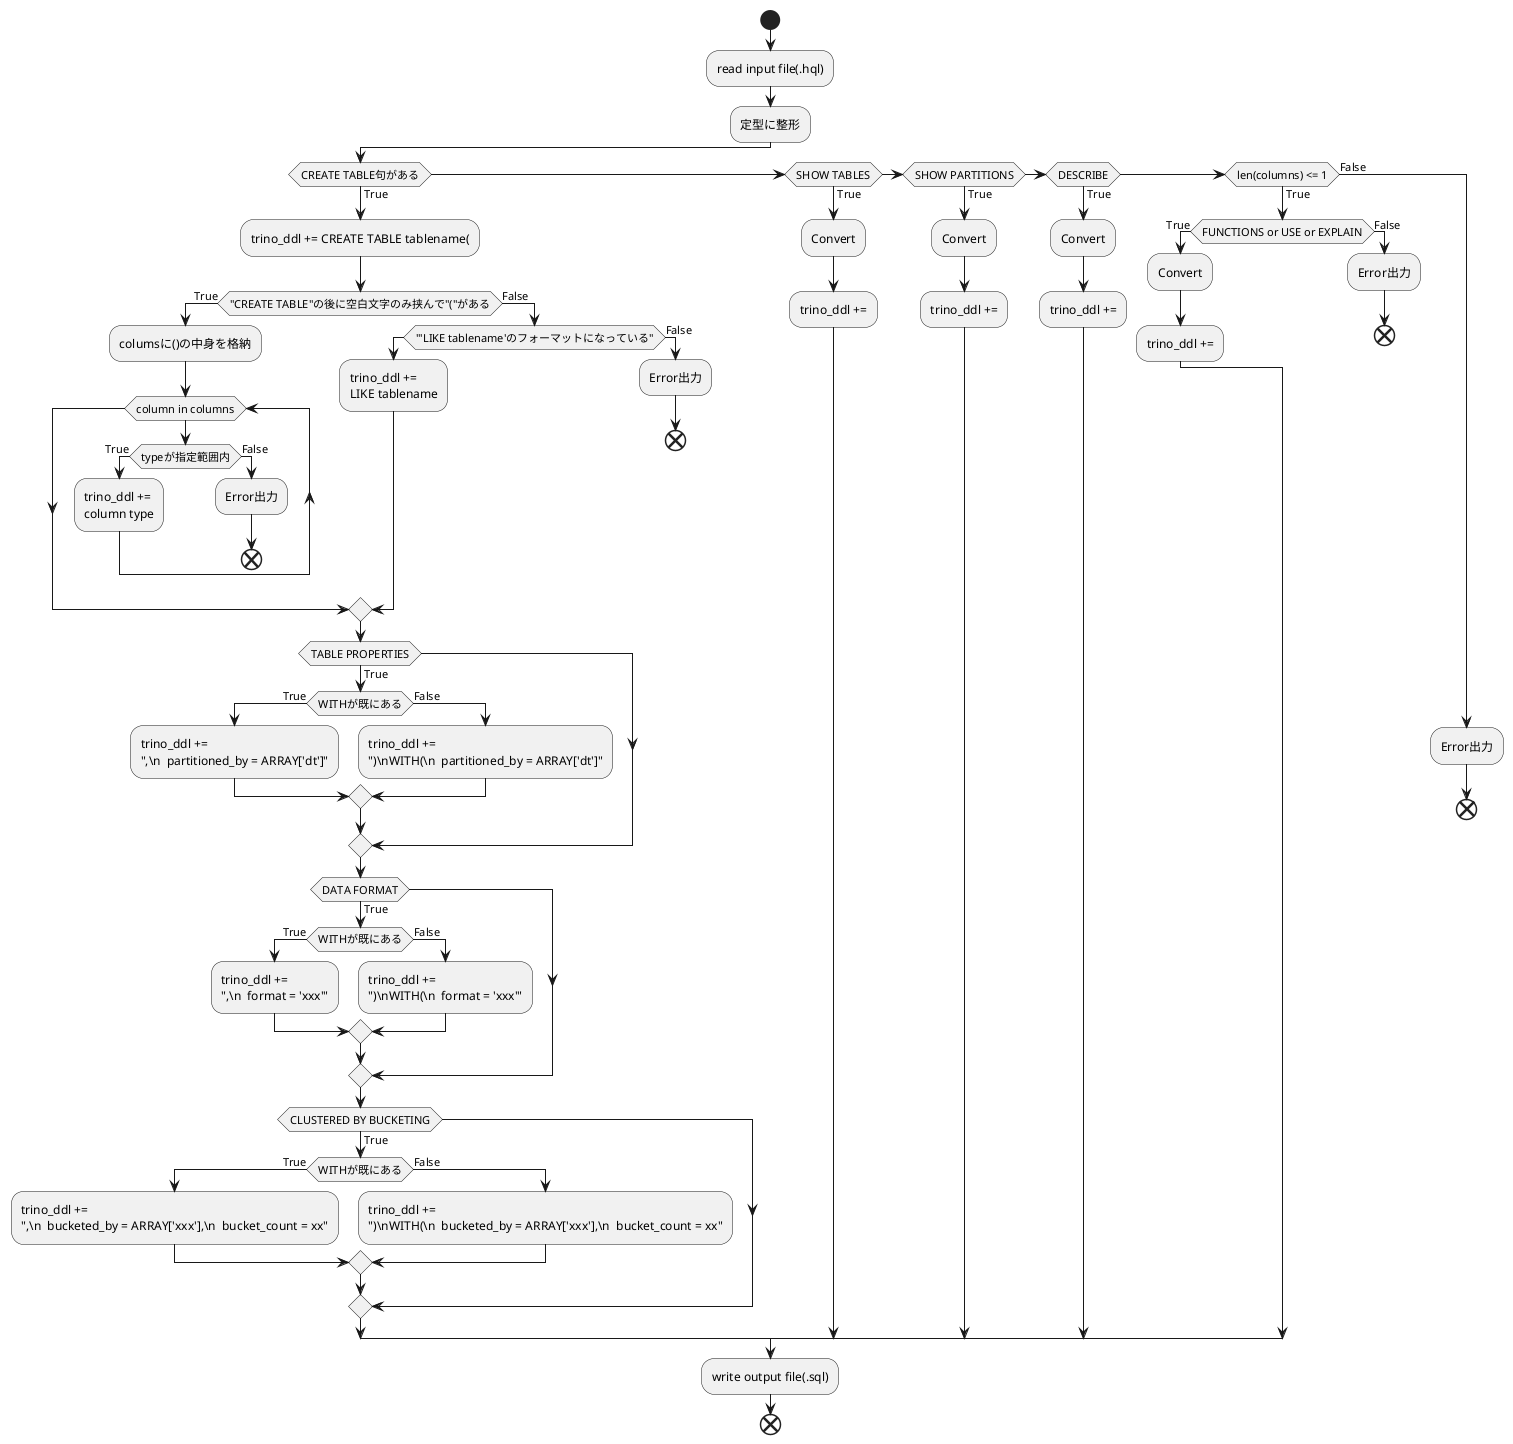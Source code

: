 @startuml name
start
    :read input file(.hql);
    :定型に整形;
    if (CREATE TABLE句がある) then (True)

        :trino_ddl += CREATE TABLE tablename(;
        if ("CREATE TABLE"の後に空白文字のみ挟んで"("がある) then (True)
            :columsに()の中身を格納;

            while (column in columns)

                if (typeが指定範囲内) then (True)
                    :trino_ddl += 
                    column type; 
                else (False)
                    :Error出力;
                    end
                endif  

            endwhile

        else (False)
            if ("'LIKE tablename'のフォーマットになっている")
                :trino_ddl += 
                LIKE tablename;
            else (False)
                :Error出力;
                end
            endif
        endif

        if (TABLE PROPERTIES) then (True)
            if (WITHが既にある) then (True)
                :trino_ddl += 
                ",\n  partitioned_by = ARRAY['dt']";
            else (False)
                :trino_ddl += 
                ")\nWITH(\n  partitioned_by = ARRAY['dt']";
            endif
        endif

        if (DATA FORMAT) then (True)
            if (WITHが既にある) then (True)
                :trino_ddl += 
                ",\n  format = 'xxx'";
            else (False)
                :trino_ddl += 
                ")\nWITH(\n  format = 'xxx'";
            endif

        endif

        if (CLUSTERED BY BUCKETING) then (True)
            if (WITHが既にある) then (True)
                :trino_ddl += 
                ",\n  bucketed_by = ARRAY['xxx'],\n  bucket_count = xx";
            else (False)
                :trino_ddl += 
                ")\nWITH(\n  bucketed_by = ARRAY['xxx'],\n  bucket_count = xx";
            endif

        endif

        



    elseif (SHOW TABLES) then (True)
        :Convert;
        :trino_ddl +=;

    elseif (SHOW PARTITIONS) then (True)
        :Convert;
        :trino_ddl +=;

    elseif (DESCRIBE) then (True)
        :Convert;
        :trino_ddl +=;

    elseif (len(columns) <= 1) then (True)
        if (FUNCTIONS or USE or EXPLAIN) then (True)
            :Convert;
            :trino_ddl +=;
        else (False)
            :Error出力;
        end
        endif

    else (False)
        :Error出力;
        end

    endif

    :write output file(.sql);


end
@enduml